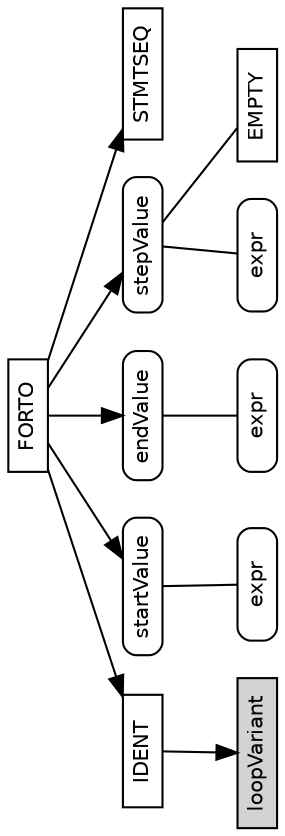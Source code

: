 /* AST node diagram generator script collection for M2C, M2J and M2Sharp.
 *
 * Copyright (c) 2016 The Modula-2 Software Foundation
 *
 * Author & Maintainer: Benjamin Kowarsch <org.m2sf>
 *
 * @synopsis
 *
 * The M2C, M2J and M2Sharp compilers are multi-dialect Modula-2 translators
 * and compilers respectively targeting C99, Java/JVM and C#/CLR, sharing a
 * common abstract syntax tree (AST) specification.
 *
 * The AST node diagram generator script collection consists of Graphviz DOT
 * descriptions for all AST node types of the common AST specification.
 *
 * The Graphviz dot utility is required to generate the diagrams. 
 * It may be obtained from http://www.graphviz.org/download.php.
 *
 * @repository
 *
 * https://github.com/m2sf/m2-ast-node-diagrams
 *
 * @file
 *
 * forto.dot
 *
 * FORTO node diagram.
 *
 * Usage: $ dot forto.dot -Tps > forto.ps
 *
 * @license
 *
 * This is free software: you can redistribute and/or modify it under the
 * terms of the GNU Lesser General Public License (LGPL) either version 2.1
 * or at your choice version 3 as published by the Free Software Foundation.
 * However, you may not alter the copyright, author and license information.
 *
 * It is distributed in the hope that it will be useful,  but WITHOUT
 * ANY WARRANTY; without even the implied warranty of MERCHANTABILITY or
 * FITNESS FOR A PARTICULAR PURPOSE.  Read the license for more details.
 *
 * You should have received a copy of the GNU Lesser General Public License.
 * If not, see <https://www.gnu.org/copyleft/lesser.html>.
 *
 * NB: Components in the domain part of email addresses are in reverse order.
 */

/*** FORTO Node ***/

digraph FORTO {
  graph [orientation=landscape,fontname=helvetica];
  node [fontname=helvetica,fontsize=10,shape=box,height=0.25];
  
  node [style=solid];
  edge [arrowhead=normal];
  
  FORTO -> { id0 id1 id2 id3 id4 };
  id0 [label="IDENT"];
  id1 [label="startValue",style=rounded];
  id2 [label="endValue",style=rounded];
  id3 [label="stepValue",style=rounded];
  id4 [label="STMTSEQ"];
  
  id0 -> id5;
  id5 [label="loopVariant",style=filled,fillcolor=lightgrey];
  
  edge [arrowhead=none];
  
  id1 -> id6;
  id6 [label="expr",style=rounded];
  
  id2 -> id7;
  id7 [label="expr",style=rounded];
  
  id3 -> { id8 id9 };
  id8 [label="expr",style=rounded];
  id9 [label="EMPTY"];
}

/* END OF FILE */